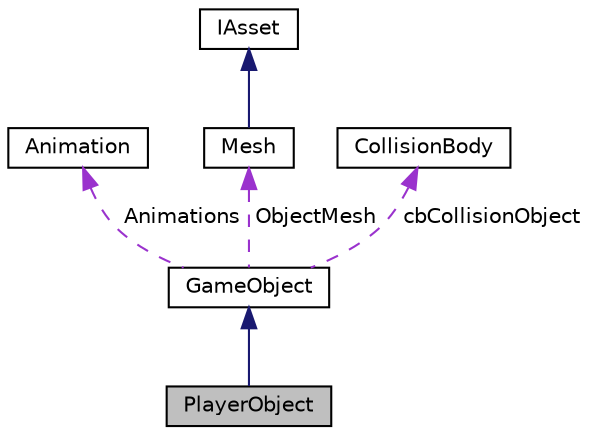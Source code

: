 digraph "PlayerObject"
{
  edge [fontname="Helvetica",fontsize="10",labelfontname="Helvetica",labelfontsize="10"];
  node [fontname="Helvetica",fontsize="10",shape=record];
  Node1 [label="PlayerObject",height=0.2,width=0.4,color="black", fillcolor="grey75", style="filled" fontcolor="black"];
  Node2 -> Node1 [dir="back",color="midnightblue",fontsize="10",style="solid",fontname="Helvetica"];
  Node2 [label="GameObject",height=0.2,width=0.4,color="black", fillcolor="white", style="filled",URL="$class_game_object.html",tooltip="Game object. "];
  Node3 -> Node2 [dir="back",color="darkorchid3",fontsize="10",style="dashed",label=" Animations" ,fontname="Helvetica"];
  Node3 [label="Animation",height=0.2,width=0.4,color="black", fillcolor="white", style="filled",URL="$class_animation.html",tooltip="Animation. "];
  Node4 -> Node2 [dir="back",color="darkorchid3",fontsize="10",style="dashed",label=" ObjectMesh" ,fontname="Helvetica"];
  Node4 [label="Mesh",height=0.2,width=0.4,color="black", fillcolor="white", style="filled",URL="$class_mesh.html",tooltip="Mesh. "];
  Node5 -> Node4 [dir="back",color="midnightblue",fontsize="10",style="solid",fontname="Helvetica"];
  Node5 [label="IAsset",height=0.2,width=0.4,color="black", fillcolor="white", style="filled",URL="$class_i_asset.html"];
  Node6 -> Node2 [dir="back",color="darkorchid3",fontsize="10",style="dashed",label=" cbCollisionObject" ,fontname="Helvetica"];
  Node6 [label="CollisionBody",height=0.2,width=0.4,color="black", fillcolor="white", style="filled",URL="$class_collision_body.html",tooltip="Collision body. "];
}
